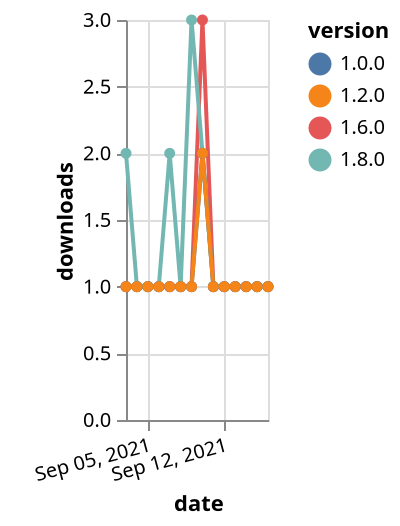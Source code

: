 {"$schema": "https://vega.github.io/schema/vega-lite/v5.json", "description": "A simple bar chart with embedded data.", "data": {"values": [{"date": "2021-09-03", "total": 202, "delta": 1, "version": "1.6.0"}, {"date": "2021-09-04", "total": 203, "delta": 1, "version": "1.6.0"}, {"date": "2021-09-05", "total": 204, "delta": 1, "version": "1.6.0"}, {"date": "2021-09-06", "total": 205, "delta": 1, "version": "1.6.0"}, {"date": "2021-09-07", "total": 206, "delta": 1, "version": "1.6.0"}, {"date": "2021-09-08", "total": 207, "delta": 1, "version": "1.6.0"}, {"date": "2021-09-09", "total": 208, "delta": 1, "version": "1.6.0"}, {"date": "2021-09-10", "total": 211, "delta": 3, "version": "1.6.0"}, {"date": "2021-09-11", "total": 212, "delta": 1, "version": "1.6.0"}, {"date": "2021-09-12", "total": 213, "delta": 1, "version": "1.6.0"}, {"date": "2021-09-13", "total": 214, "delta": 1, "version": "1.6.0"}, {"date": "2021-09-14", "total": 215, "delta": 1, "version": "1.6.0"}, {"date": "2021-09-15", "total": 216, "delta": 1, "version": "1.6.0"}, {"date": "2021-09-16", "total": 217, "delta": 1, "version": "1.6.0"}, {"date": "2021-09-03", "total": 130, "delta": 2, "version": "1.8.0"}, {"date": "2021-09-04", "total": 131, "delta": 1, "version": "1.8.0"}, {"date": "2021-09-05", "total": 132, "delta": 1, "version": "1.8.0"}, {"date": "2021-09-06", "total": 133, "delta": 1, "version": "1.8.0"}, {"date": "2021-09-07", "total": 135, "delta": 2, "version": "1.8.0"}, {"date": "2021-09-08", "total": 136, "delta": 1, "version": "1.8.0"}, {"date": "2021-09-09", "total": 139, "delta": 3, "version": "1.8.0"}, {"date": "2021-09-10", "total": 141, "delta": 2, "version": "1.8.0"}, {"date": "2021-09-11", "total": 142, "delta": 1, "version": "1.8.0"}, {"date": "2021-09-12", "total": 143, "delta": 1, "version": "1.8.0"}, {"date": "2021-09-13", "total": 144, "delta": 1, "version": "1.8.0"}, {"date": "2021-09-14", "total": 145, "delta": 1, "version": "1.8.0"}, {"date": "2021-09-15", "total": 146, "delta": 1, "version": "1.8.0"}, {"date": "2021-09-16", "total": 147, "delta": 1, "version": "1.8.0"}, {"date": "2021-09-03", "total": 198, "delta": 1, "version": "1.0.0"}, {"date": "2021-09-04", "total": 199, "delta": 1, "version": "1.0.0"}, {"date": "2021-09-05", "total": 200, "delta": 1, "version": "1.0.0"}, {"date": "2021-09-06", "total": 201, "delta": 1, "version": "1.0.0"}, {"date": "2021-09-07", "total": 202, "delta": 1, "version": "1.0.0"}, {"date": "2021-09-08", "total": 203, "delta": 1, "version": "1.0.0"}, {"date": "2021-09-09", "total": 204, "delta": 1, "version": "1.0.0"}, {"date": "2021-09-10", "total": 206, "delta": 2, "version": "1.0.0"}, {"date": "2021-09-11", "total": 207, "delta": 1, "version": "1.0.0"}, {"date": "2021-09-12", "total": 208, "delta": 1, "version": "1.0.0"}, {"date": "2021-09-13", "total": 209, "delta": 1, "version": "1.0.0"}, {"date": "2021-09-14", "total": 210, "delta": 1, "version": "1.0.0"}, {"date": "2021-09-15", "total": 211, "delta": 1, "version": "1.0.0"}, {"date": "2021-09-16", "total": 212, "delta": 1, "version": "1.0.0"}, {"date": "2021-09-03", "total": 196, "delta": 1, "version": "1.2.0"}, {"date": "2021-09-04", "total": 197, "delta": 1, "version": "1.2.0"}, {"date": "2021-09-05", "total": 198, "delta": 1, "version": "1.2.0"}, {"date": "2021-09-06", "total": 199, "delta": 1, "version": "1.2.0"}, {"date": "2021-09-07", "total": 200, "delta": 1, "version": "1.2.0"}, {"date": "2021-09-08", "total": 201, "delta": 1, "version": "1.2.0"}, {"date": "2021-09-09", "total": 202, "delta": 1, "version": "1.2.0"}, {"date": "2021-09-10", "total": 204, "delta": 2, "version": "1.2.0"}, {"date": "2021-09-11", "total": 205, "delta": 1, "version": "1.2.0"}, {"date": "2021-09-12", "total": 206, "delta": 1, "version": "1.2.0"}, {"date": "2021-09-13", "total": 207, "delta": 1, "version": "1.2.0"}, {"date": "2021-09-14", "total": 208, "delta": 1, "version": "1.2.0"}, {"date": "2021-09-15", "total": 209, "delta": 1, "version": "1.2.0"}, {"date": "2021-09-16", "total": 210, "delta": 1, "version": "1.2.0"}]}, "width": "container", "mark": {"type": "line", "point": {"filled": true}}, "encoding": {"x": {"field": "date", "type": "temporal", "timeUnit": "yearmonthdate", "title": "date", "axis": {"labelAngle": -15}}, "y": {"field": "delta", "type": "quantitative", "title": "downloads"}, "color": {"field": "version", "type": "nominal"}, "tooltip": {"field": "delta"}}}
